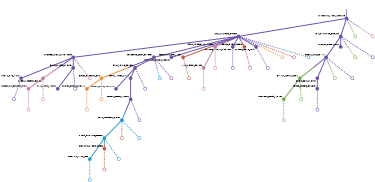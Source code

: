 strict digraph  {
graph[splines=false]; nodesep=0.7; rankdir=TB; ranksep=0.6; forcelabels=true; dpi=600; size=2.5;
0 [color="#674ea7ff", fillcolor="#674ea7ff", fixedsize=true, fontname=Lato, fontsize="12pt", height="0.25", label="", penwidth=3, shape=circle, style=filled, xlabel=TMPRSS12_MILR1_SLC7A10];
10 [color="#674ea7ff", fillcolor="#674ea7ff", fixedsize=true, fontname=Lato, fontsize="12pt", height="0.25", label="", penwidth=3, shape=circle, style=filled, xlabel=SLIT1_KIAA1598_CSTF2T];
20 [color="#674ea7ff", fillcolor="#674ea7ff", fixedsize=true, fontname=Lato, fontsize="12pt", height="0.25", label="", penwidth=3, shape=circle, style=filled, xlabel="FN1_RNU6-71P_DLGAP2"];
33 [color="#6aa84fff", fillcolor="#6aa84fff", fixedsize=true, fontname=Lato, fontsize="12pt", height="0.25", label="", penwidth=3, shape=circle, style=solid, xlabel=""];
38 [color="#c27ba0ff", fillcolor="#c27ba0ff", fixedsize=true, fontname=Lato, fontsize="12pt", height="0.25", label="", penwidth=3, shape=circle, style=solid, xlabel=""];
1 [color="#e69138ff", fillcolor="#e69138ff", fixedsize=true, fontname=Lato, fontsize="12pt", height="0.25", label="", penwidth=3, shape=circle, style=filled, xlabel=EIF4E2_PKHD1L1_FAP];
26 [color="#e69138ff", fillcolor="#e69138ff", fixedsize=true, fontname=Lato, fontsize="12pt", height="0.25", label="", penwidth=3, shape=circle, style=filled, xlabel=PKHD1_DHRS9_TSPAN1];
44 [color="#e69138ff", fillcolor="#e69138ff", fixedsize=true, fontname=Lato, fontsize="12pt", height="0.25", label="", penwidth=3, shape=circle, style=solid, xlabel=""];
2 [color="#674ea7ff", fillcolor="#674ea7ff", fixedsize=true, fontname=Lato, fontsize="12pt", height="0.25", label="", penwidth=3, shape=circle, style=filled, xlabel=RAPGEF2_UBA6_TMEM132D];
18 [color="#674ea7ff", fillcolor="#674ea7ff", fixedsize=true, fontname=Lato, fontsize="12pt", height="0.25", label="", penwidth=3, shape=circle, style=filled, xlabel=STON1_TNC_MKL1];
19 [color="#c27ba0ff", fillcolor="#c27ba0ff", fixedsize=true, fontname=Lato, fontsize="12pt", height="0.25", label="", penwidth=3, shape=circle, style=filled, xlabel=HACE1_SLC35D2_CENPF];
21 [color="#674ea7ff", fillcolor="#674ea7ff", fixedsize=true, fontname=Lato, fontsize="12pt", height="0.25", label="", penwidth=3, shape=circle, style=filled, xlabel=GHSR_TMED3_ZNF254];
39 [color="#c27ba0ff", fillcolor="#c27ba0ff", fixedsize=true, fontname=Lato, fontsize="12pt", height="0.25", label="", penwidth=3, shape=circle, style=solid, xlabel=""];
3 [color="#674ea7ff", fillcolor="#674ea7ff", fixedsize=true, fontname=Lato, fontsize="12pt", height="0.25", label="", penwidth=3, shape=circle, style=filled, xlabel=TRAPPC6B_ZEB2_ELMOD1];
29 [color="#674ea7ff", fillcolor="#674ea7ff", fixedsize=true, fontname=Lato, fontsize="12pt", height="0.25", label="", penwidth=3, shape=circle, style=filled, xlabel=GJA8_VPS45_FBXO32];
52 [color="#2496c8ff", fillcolor="#2496c8ff", fixedsize=true, fontname=Lato, fontsize="12pt", height="0.25", label="", penwidth=3, shape=circle, style=solid, xlabel=""];
57 [color="#674ea7ff", fillcolor="#674ea7ff", fixedsize=true, fontname=Lato, fontsize="12pt", height="0.25", label="", penwidth=3, shape=circle, style=solid, xlabel=""];
4 [color="#6aa84fff", fillcolor="#6aa84fff", fixedsize=true, fontname=Lato, fontsize="12pt", height="0.25", label="", penwidth=3, shape=circle, style=filled, xlabel=PSMA7_ATP1A1_CPVL];
17 [color="#6aa84fff", fillcolor="#6aa84fff", fixedsize=true, fontname=Lato, fontsize="12pt", height="0.25", label="", penwidth=3, shape=circle, style=filled, xlabel=SECISBP2_CELF4_NTNG2];
34 [color="#6aa84fff", fillcolor="#6aa84fff", fixedsize=true, fontname=Lato, fontsize="12pt", height="0.25", label="", penwidth=3, shape=circle, style=solid, xlabel=""];
5 [color="#674ea7ff", fillcolor="#674ea7ff", fixedsize=true, fontname=Lato, fontsize="12pt", height="0.25", label="", penwidth=3, shape=circle, style=filled, xlabel=PDE7A_HK3_TENM2];
6 [color="#674ea7ff", fillcolor="#674ea7ff", fixedsize=true, fontname=Lato, fontsize="12pt", height="0.25", label="", penwidth=3, shape=circle, style=filled, xlabel=CHGB_DDI2_ZNF792];
35 [color="#6aa84fff", fillcolor="#6aa84fff", fixedsize=true, fontname=Lato, fontsize="12pt", height="0.25", label="", penwidth=3, shape=circle, style=solid, xlabel=""];
58 [color="#674ea7ff", fillcolor="#674ea7ff", fixedsize=true, fontname=Lato, fontsize="12pt", height="0.25", label="", penwidth=3, shape=circle, style=solid, xlabel=""];
22 [color="#674ea7ff", fillcolor="#674ea7ff", fixedsize=true, fontname=Lato, fontsize="12pt", height="0.25", label="", penwidth=3, shape=circle, style=filled, xlabel=TOP3B_TDRD5_CHAF1B];
7 [color="#2496c8ff", fillcolor="#2496c8ff", fixedsize=true, fontname=Lato, fontsize="12pt", height="0.25", label="", penwidth=3, shape=circle, style=filled, xlabel=PEX2_AGTPBP1_CYB5A];
11 [color="#2496c8ff", fillcolor="#2496c8ff", fixedsize=true, fontname=Lato, fontsize="12pt", height="0.25", label="", penwidth=3, shape=circle, style=filled, xlabel=RNF44_CACNA1E_EPHB6];
47 [color="#be5742ff", fillcolor="#be5742ff", fixedsize=true, fontname=Lato, fontsize="12pt", height="0.25", label="", penwidth=3, shape=circle, style=solid, xlabel=""];
53 [color="#2496c8ff", fillcolor="#2496c8ff", fixedsize=true, fontname=Lato, fontsize="12pt", height="0.25", label="", penwidth=3, shape=circle, style=solid, xlabel=""];
8 [color="#674ea7ff", fillcolor="#674ea7ff", fixedsize=true, fontname=Lato, fontsize="12pt", height="0.25", label="", penwidth=3, shape=circle, style=filled, xlabel=PCDHGB2_CSPG4_STEAP2];
12 [color="#be5742ff", fillcolor="#be5742ff", fixedsize=true, fontname=Lato, fontsize="12pt", height="0.25", label="", penwidth=3, shape=circle, style=filled, xlabel=PCDHGA12_LRP6_NRP1];
23 [color="#c27ba0ff", fillcolor="#c27ba0ff", fixedsize=true, fontname=Lato, fontsize="12pt", height="0.25", label="", penwidth=3, shape=circle, style=filled, xlabel=ITGA1_SHROOM1_MALRD1];
25 [color="#674ea7ff", fillcolor="#674ea7ff", fixedsize=true, fontname=Lato, fontsize="12pt", height="0.25", label="", penwidth=3, shape=circle, style=filled, xlabel=FAM83E_MYOM2_KATNBL1];
30 [color="#be5742ff", fillcolor="#be5742ff", fixedsize=true, fontname=Lato, fontsize="12pt", height="0.25", label="", penwidth=3, shape=circle, style=filled, xlabel=CD109_DISC1_LRRC43];
31 [color="#674ea7ff", fillcolor="#674ea7ff", fixedsize=true, fontname=Lato, fontsize="12pt", height="0.25", label="", penwidth=3, shape=circle, style=filled, xlabel=ZNF254_EDN3_SLX4];
45 [color="#e69138ff", fillcolor="#e69138ff", fixedsize=true, fontname=Lato, fontsize="12pt", height="0.25", label="", penwidth=3, shape=circle, style=solid, xlabel=""];
48 [color="#be5742ff", fillcolor="#be5742ff", fixedsize=true, fontname=Lato, fontsize="12pt", height="0.25", label="", penwidth=3, shape=circle, style=solid, xlabel=""];
54 [color="#2496c8ff", fillcolor="#2496c8ff", fixedsize=true, fontname=Lato, fontsize="12pt", height="0.25", label="", penwidth=3, shape=circle, style=solid, xlabel=""];
16 [color="#2496c8ff", fillcolor="#2496c8ff", fixedsize=true, fontname=Lato, fontsize="12pt", height="0.25", label="", penwidth=3, shape=circle, style=filled, xlabel=CHRNA4_WNT6_LBP];
28 [color="#be5742ff", fillcolor="#be5742ff", fixedsize=true, fontname=Lato, fontsize="12pt", height="0.25", label="", penwidth=3, shape=circle, style=filled, xlabel=PLEKHH1_ZNF318_OTOF];
55 [color="#2496c8ff", fillcolor="#2496c8ff", fixedsize=true, fontname=Lato, fontsize="12pt", height="0.25", label="", penwidth=3, shape=circle, style=solid, xlabel=""];
49 [color="#be5742ff", fillcolor="#be5742ff", fixedsize=true, fontname=Lato, fontsize="12pt", height="0.25", label="", penwidth=3, shape=circle, style=solid, xlabel=""];
13 [color="#c27ba0ff", fillcolor="#c27ba0ff", fixedsize=true, fontname=Lato, fontsize="12pt", height="0.25", label="", penwidth=3, shape=circle, style=filled, xlabel=MYL2_KCTD7_FRMD3];
40 [color="#c27ba0ff", fillcolor="#c27ba0ff", fixedsize=true, fontname=Lato, fontsize="12pt", height="0.25", label="", penwidth=3, shape=circle, style=solid, xlabel=""];
15 [color="#674ea7ff", fillcolor="#674ea7ff", fixedsize=true, fontname=Lato, fontsize="12pt", height="0.25", label="", penwidth=3, shape=circle, style=filled, xlabel=PTPRA_PTPRT_MUC16];
59 [color="#674ea7ff", fillcolor="#674ea7ff", fixedsize=true, fontname=Lato, fontsize="12pt", height="0.25", label="", penwidth=3, shape=circle, style=solid, xlabel=""];
56 [color="#2496c8ff", fillcolor="#2496c8ff", fixedsize=true, fontname=Lato, fontsize="12pt", height="0.25", label="", penwidth=3, shape=circle, style=solid, xlabel=""];
36 [color="#6aa84fff", fillcolor="#6aa84fff", fixedsize=true, fontname=Lato, fontsize="12pt", height="0.25", label="", penwidth=3, shape=circle, style=solid, xlabel=""];
60 [color="#674ea7ff", fillcolor="#674ea7ff", fixedsize=true, fontname=Lato, fontsize="12pt", height="0.25", label="", penwidth=3, shape=circle, style=solid, xlabel=""];
27 [color="#c27ba0ff", fillcolor="#c27ba0ff", fixedsize=true, fontname=Lato, fontsize="12pt", height="0.25", label="", penwidth=3, shape=circle, style=filled, xlabel="SAP30L-AS1_BCAP29_USP4"];
41 [color="#c27ba0ff", fillcolor="#c27ba0ff", fixedsize=true, fontname=Lato, fontsize="12pt", height="0.25", label="", penwidth=3, shape=circle, style=solid, xlabel=""];
24 [color="#674ea7ff", fillcolor="#674ea7ff", fixedsize=true, fontname=Lato, fontsize="12pt", height="0.25", label="", penwidth=3, shape=circle, style=filled, xlabel=PABPC1_OR5R1_FAT1];
37 [color="#6aa84fff", fillcolor="#6aa84fff", fixedsize=true, fontname=Lato, fontsize="12pt", height="0.25", label="", penwidth=3, shape=circle, style=solid, xlabel=""];
61 [color="#674ea7ff", fillcolor="#674ea7ff", fixedsize=true, fontname=Lato, fontsize="12pt", height="0.25", label="", penwidth=3, shape=circle, style=solid, xlabel=""];
9 [color="#674ea7ff", fillcolor="#674ea7ff", fixedsize=true, fontname=Lato, fontsize="12pt", height="0.25", label="", penwidth=3, shape=circle, style=filled, xlabel=PML_XIRP1_MUC16];
62 [color="#674ea7ff", fillcolor="#674ea7ff", fixedsize=true, fontname=Lato, fontsize="12pt", height="0.25", label="", penwidth=3, shape=circle, style=solid, xlabel=""];
63 [color="#674ea7ff", fillcolor="#674ea7ff", fixedsize=true, fontname=Lato, fontsize="12pt", height="0.25", label="", penwidth=3, shape=circle, style=solid, xlabel=""];
42 [color="#c27ba0ff", fillcolor="#c27ba0ff", fixedsize=true, fontname=Lato, fontsize="12pt", height="0.25", label="", penwidth=3, shape=circle, style=solid, xlabel=""];
64 [color="#674ea7ff", fillcolor="#674ea7ff", fixedsize=true, fontname=Lato, fontsize="12pt", height="0.25", label="", penwidth=3, shape=circle, style=solid, xlabel=""];
46 [color="#e69138ff", fillcolor="#e69138ff", fixedsize=true, fontname=Lato, fontsize="12pt", height="0.25", label="", penwidth=3, shape=circle, style=solid, xlabel=""];
43 [color="#c27ba0ff", fillcolor="#c27ba0ff", fixedsize=true, fontname=Lato, fontsize="12pt", height="0.25", label="", penwidth=3, shape=circle, style=solid, xlabel=""];
50 [color="#be5742ff", fillcolor="#be5742ff", fixedsize=true, fontname=Lato, fontsize="12pt", height="0.25", label="", penwidth=3, shape=circle, style=solid, xlabel=""];
14 [color="#674ea7ff", fillcolor="#674ea7ff", fixedsize=true, fontname=Lato, fontsize="12pt", height="0.25", label="", penwidth=3, shape=circle, style=filled, xlabel=TDRD6_PAX5_SLC26A10];
32 [color="#674ea7ff", fillcolor="#674ea7ff", fixedsize=true, fontname=Lato, fontsize="12pt", height="0.25", label="", penwidth=3, shape=circle, style=filled, xlabel=NLRP11_NUTF2_AKNA];
65 [color="#674ea7ff", fillcolor="#674ea7ff", fixedsize=true, fontname=Lato, fontsize="12pt", height="0.25", label="", penwidth=3, shape=circle, style=solid, xlabel=""];
51 [color="#be5742ff", fillcolor="#be5742ff", fixedsize=true, fontname=Lato, fontsize="12pt", height="0.25", label="", penwidth=3, shape=circle, style=solid, xlabel=""];
66 [color="#674ea7ff", fillcolor="#674ea7ff", fixedsize=true, fontname=Lato, fontsize="12pt", height="0.25", label="", penwidth=3, shape=circle, style=solid, xlabel=""];
normal [label="", penwidth=3, style=invis, xlabel=TMPRSS12_MILR1_SLC7A10];
0 -> 10  [arrowsize=0, color="#674ea7ff;0.5:#674ea7ff", minlen="2.0", penwidth="5.5", style=solid];
0 -> 20  [arrowsize=0, color="#674ea7ff;0.5:#674ea7ff", minlen="2.0", penwidth="5.5", style=solid];
0 -> 33  [arrowsize=0, color="#674ea7ff;0.5:#6aa84fff", minlen="2.0", penwidth=5, style=dashed];
0 -> 38  [arrowsize=0, color="#674ea7ff;0.5:#c27ba0ff", minlen="2.0", penwidth=5, style=dashed];
10 -> 2  [arrowsize=0, color="#674ea7ff;0.5:#674ea7ff", minlen="2.0", penwidth="5.5", style=solid];
10 -> 3  [arrowsize=0, color="#674ea7ff;0.5:#674ea7ff", minlen="2.0", penwidth="5.5", style=solid];
10 -> 8  [arrowsize=0, color="#674ea7ff;0.5:#674ea7ff", minlen="2.0", penwidth="5.5", style=solid];
10 -> 12  [arrowsize=0, color="#674ea7ff;0.5:#be5742ff", minlen="2.0", penwidth="5.5", style=solid];
10 -> 23  [arrowsize=0, color="#674ea7ff;0.5:#c27ba0ff", minlen="1.7999999523162842", penwidth="5.5", style=solid];
10 -> 25  [arrowsize=0, color="#674ea7ff;0.5:#674ea7ff", minlen="1.600000023841858", penwidth="5.5", style=solid];
10 -> 30  [arrowsize=0, color="#674ea7ff;0.5:#be5742ff", minlen="1.2000000476837158", penwidth="5.5", style=solid];
10 -> 31  [arrowsize=0, color="#674ea7ff;0.5:#674ea7ff", minlen="1.0", penwidth="5.5", style=solid];
10 -> 45  [arrowsize=0, color="#674ea7ff;0.5:#e69138ff", minlen="2.0", penwidth=5, style=dashed];
10 -> 48  [arrowsize=0, color="#674ea7ff;0.5:#be5742ff", minlen="2.0", penwidth=5, style=dashed];
10 -> 54  [arrowsize=0, color="#674ea7ff;0.5:#2496c8ff", minlen="2.0", penwidth=5, style=dashed];
20 -> 5  [arrowsize=0, color="#674ea7ff;0.5:#674ea7ff", minlen="2.0", penwidth="5.5", style=solid];
20 -> 24  [arrowsize=0, color="#674ea7ff;0.5:#674ea7ff", minlen="1.600000023841858", penwidth="5.5", style=solid];
20 -> 37  [arrowsize=0, color="#674ea7ff;0.5:#6aa84fff", minlen="2.0", penwidth=5, style=dashed];
20 -> 61  [arrowsize=0, color="#674ea7ff;0.5:#674ea7ff", minlen="2.0", penwidth=5, style=dashed];
1 -> 26  [arrowsize=0, color="#e69138ff;0.5:#e69138ff", minlen="1.399999976158142", penwidth="5.5", style=solid];
1 -> 44  [arrowsize=0, color="#e69138ff;0.5:#e69138ff", minlen="2.0", penwidth=5, style=dashed];
26 -> 46  [arrowsize=0, color="#e69138ff;0.5:#e69138ff", minlen="2.0", penwidth=5, style=dashed];
2 -> 18  [arrowsize=0, color="#674ea7ff;0.5:#674ea7ff", minlen="2.0", penwidth="5.5", style=solid];
2 -> 19  [arrowsize=0, color="#674ea7ff;0.5:#c27ba0ff", minlen="2.0", penwidth="5.5", style=solid];
2 -> 21  [arrowsize=0, color="#674ea7ff;0.5:#674ea7ff", minlen="1.7999999523162842", penwidth="5.5", style=solid];
2 -> 39  [arrowsize=0, color="#674ea7ff;0.5:#c27ba0ff", minlen="2.0", penwidth=5, style=dashed];
18 -> 60  [arrowsize=0, color="#674ea7ff;0.5:#674ea7ff", minlen="2.0", penwidth=5, style=dashed];
19 -> 27  [arrowsize=0, color="#c27ba0ff;0.5:#c27ba0ff", minlen="1.399999976158142", penwidth="5.5", style=solid];
19 -> 41  [arrowsize=0, color="#c27ba0ff;0.5:#c27ba0ff", minlen="2.0", penwidth=5, style=dashed];
21 -> 9  [arrowsize=0, color="#674ea7ff;0.5:#674ea7ff", minlen="2.0", penwidth="5.5", style=solid];
21 -> 62  [arrowsize=0, color="#674ea7ff;0.5:#674ea7ff", minlen="2.0", penwidth=5, style=dashed];
3 -> 1  [arrowsize=0, color="#674ea7ff;0.5:#e69138ff", minlen="2.0", penwidth="5.5", style=solid];
3 -> 29  [arrowsize=0, color="#674ea7ff;0.5:#674ea7ff", minlen="1.2000000476837158", penwidth="5.5", style=solid];
3 -> 52  [arrowsize=0, color="#674ea7ff;0.5:#2496c8ff", minlen="2.0", penwidth=5, style=dashed];
3 -> 57  [arrowsize=0, color="#674ea7ff;0.5:#674ea7ff", minlen="2.0", penwidth=5, style=dashed];
29 -> 14  [arrowsize=0, color="#674ea7ff;0.5:#674ea7ff", minlen="2.0", penwidth="5.5", style=solid];
29 -> 32  [arrowsize=0, color="#674ea7ff;0.5:#674ea7ff", minlen="1.0", penwidth="5.5", style=solid];
29 -> 65  [arrowsize=0, color="#674ea7ff;0.5:#674ea7ff", minlen="2.0", penwidth=5, style=dashed];
4 -> 17  [arrowsize=0, color="#6aa84fff;0.5:#6aa84fff", minlen="2.0", penwidth="5.5", style=solid];
4 -> 34  [arrowsize=0, color="#6aa84fff;0.5:#6aa84fff", minlen="2.0", penwidth=5, style=dashed];
17 -> 36  [arrowsize=0, color="#6aa84fff;0.5:#6aa84fff", minlen="2.0", penwidth=5, style=dashed];
5 -> 4  [arrowsize=0, color="#674ea7ff;0.5:#6aa84fff", minlen="2.0", penwidth="5.5", style=solid];
5 -> 6  [arrowsize=0, color="#674ea7ff;0.5:#674ea7ff", minlen="2.0", penwidth="5.5", style=solid];
5 -> 35  [arrowsize=0, color="#674ea7ff;0.5:#6aa84fff", minlen="2.0", penwidth=5, style=dashed];
5 -> 58  [arrowsize=0, color="#674ea7ff;0.5:#674ea7ff", minlen="2.0", penwidth=5, style=dashed];
6 -> 22  [arrowsize=0, color="#674ea7ff;0.5:#674ea7ff", minlen="1.7999999523162842", penwidth="5.5", style=solid];
22 -> 63  [arrowsize=0, color="#674ea7ff;0.5:#674ea7ff", minlen="2.0", penwidth=5, style=dashed];
7 -> 11  [arrowsize=0, color="#2496c8ff;0.5:#2496c8ff", minlen="2.0", penwidth="5.5", style=solid];
7 -> 47  [arrowsize=0, color="#2496c8ff;0.5:#be5742ff", minlen="2.0", penwidth=5, style=dashed];
7 -> 53  [arrowsize=0, color="#2496c8ff;0.5:#2496c8ff", minlen="2.0", penwidth=5, style=dashed];
11 -> 16  [arrowsize=0, color="#2496c8ff;0.5:#2496c8ff", minlen="2.0", penwidth="5.5", style=solid];
11 -> 28  [arrowsize=0, color="#2496c8ff;0.5:#be5742ff", minlen="1.399999976158142", penwidth="5.5", style=solid];
11 -> 55  [arrowsize=0, color="#2496c8ff;0.5:#2496c8ff", minlen="2.0", penwidth=5, style=dashed];
12 -> 49  [arrowsize=0, color="#be5742ff;0.5:#be5742ff", minlen="2.0", penwidth=5, style=dashed];
23 -> 13  [arrowsize=0, color="#c27ba0ff;0.5:#c27ba0ff", minlen="2.0", penwidth="5.5", style=solid];
23 -> 42  [arrowsize=0, color="#c27ba0ff;0.5:#c27ba0ff", minlen="2.0", penwidth=5, style=dashed];
25 -> 64  [arrowsize=0, color="#674ea7ff;0.5:#674ea7ff", minlen="2.0", penwidth=5, style=dashed];
30 -> 51  [arrowsize=0, color="#be5742ff;0.5:#be5742ff", minlen="2.0", penwidth=5, style=dashed];
31 -> 66  [arrowsize=0, color="#674ea7ff;0.5:#674ea7ff", minlen="2.0", penwidth=5, style=dashed];
16 -> 56  [arrowsize=0, color="#2496c8ff;0.5:#2496c8ff", minlen="2.0", penwidth=5, style=dashed];
28 -> 50  [arrowsize=0, color="#be5742ff;0.5:#be5742ff", minlen="2.0", penwidth=5, style=dashed];
13 -> 40  [arrowsize=0, color="#c27ba0ff;0.5:#c27ba0ff", minlen="2.0", penwidth=5, style=dashed];
15 -> 7  [arrowsize=0, color="#674ea7ff;0.5:#2496c8ff", minlen="2.0", penwidth="5.5", style=solid];
15 -> 59  [arrowsize=0, color="#674ea7ff;0.5:#674ea7ff", minlen="2.0", penwidth=5, style=dashed];
27 -> 43  [arrowsize=0, color="#c27ba0ff;0.5:#c27ba0ff", minlen="2.0", penwidth=5, style=dashed];
32 -> 15  [arrowsize=0, color="#674ea7ff;0.5:#674ea7ff", minlen="2.0", penwidth="5.5", style=solid];
normal -> 0  [arrowsize=0, color="#674ea7ff", label="", penwidth=4, style=solid];
}
